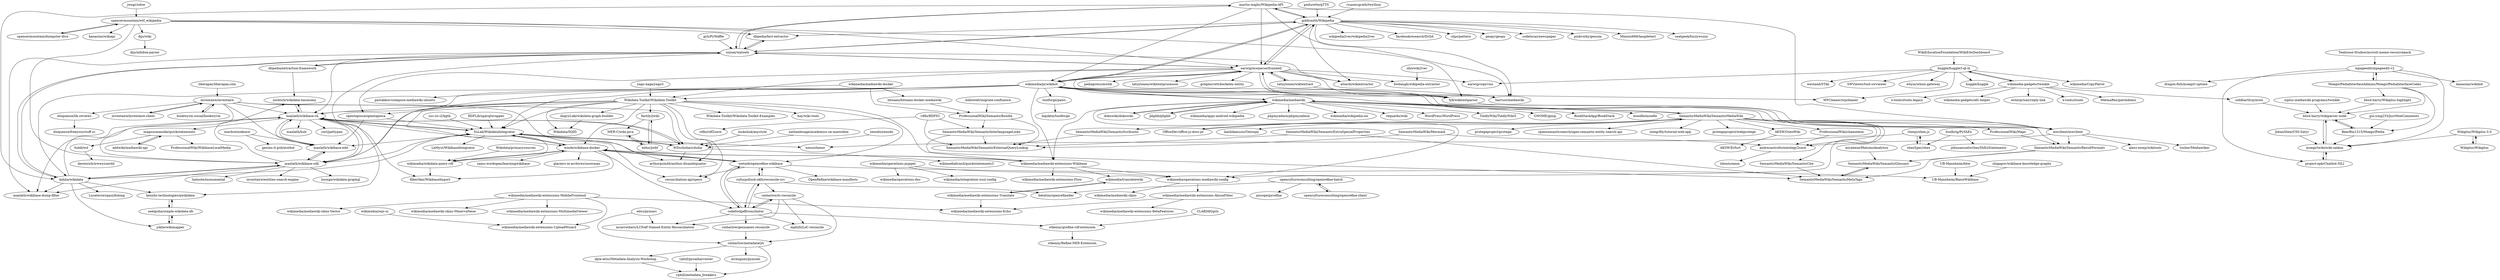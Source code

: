 digraph G {
"martin-majlis/Wikipedia-API" -> "goldsmith/Wikipedia"
"martin-majlis/Wikipedia-API" -> "siznax/wptools"
"martin-majlis/Wikipedia-API" -> "dahlia/wikidata"
"martin-majlis/Wikipedia-API" -> "barrust/mediawiki"
"martin-majlis/Wikipedia-API" -> "wikimedia/pywikibot"
"martin-majlis/Wikipedia-API" -> "earwig/mwparserfromhell"
"martin-majlis/Wikipedia-API" -> "mwclient/mwclient"
"pndurette/gTTS" -> "goldsmith/Wikipedia" ["e"=1]
"wikimedia/oojs-ui" -> "wikimedia/mediawiki-extensions-UploadWizard"
"wikimedia/pywikibot" -> "wikimedia/mediawiki-extensions-Wikibase"
"wikimedia/pywikibot" -> "earwig/mwparserfromhell"
"wikimedia/pywikibot" -> "SuLab/WikidataIntegrator"
"wikimedia/pywikibot" -> "wikimedia/operations-mediawiki-config"
"wikimedia/pywikibot" -> "mwclient/mwclient"
"wikimedia/pywikibot" -> "dahlia/wikidata"
"wikimedia/pywikibot" -> "goldsmith/Wikipedia"
"wikimedia/pywikibot" -> "wikimedia/mediawiki"
"wikimedia/pywikibot" -> "barrust/mediawiki"
"wikimedia/pywikibot" -> "toolforge/paws"
"wikimedia/pywikibot" -> "WPCleaner/wpcleaner"
"wikimedia/pywikibot" -> "Wikidata-Toolkit/Wikidata-Toolkit"
"wikimedia/pywikibot" -> "maxlath/wikibase-sdk"
"wikimedia/pywikibot" -> "5j9/wikitextparser"
"wikimedia/pywikibot" -> "maxlath/wikibase-cli"
"gyli/PyWaffle" -> "siznax/wptools" ["e"=1]
"goldsmith/Wikipedia" -> "martin-majlis/Wikipedia-API"
"goldsmith/Wikipedia" -> "attardi/wikiextractor" ["e"=1]
"goldsmith/Wikipedia" -> "siznax/wptools"
"goldsmith/Wikipedia" -> "wikimedia/pywikibot"
"goldsmith/Wikipedia" -> "barrust/mediawiki"
"goldsmith/Wikipedia" -> "wikipedia2vec/wikipedia2vec" ["e"=1]
"goldsmith/Wikipedia" -> "earwig/mwparserfromhell"
"goldsmith/Wikipedia" -> "facebookresearch/DrQA" ["e"=1]
"goldsmith/Wikipedia" -> "clips/pattern" ["e"=1]
"goldsmith/Wikipedia" -> "geopy/geopy" ["e"=1]
"goldsmith/Wikipedia" -> "codelucas/newspaper" ["e"=1]
"goldsmith/Wikipedia" -> "piskvorky/gensim" ["e"=1]
"goldsmith/Wikipedia" -> "Mimino666/langdetect" ["e"=1]
"goldsmith/Wikipedia" -> "seatgeek/fuzzywuzzy" ["e"=1]
"goldsmith/Wikipedia" -> "dbpedia/fact-extractor" ["e"=1]
"jcklie/wikimapper" -> "neelguha/simple-wikidata-db"
"Wikidata-Toolkit/Wikidata-Toolkit" -> "Wikidata-Toolkit/Wikidata-Toolkit-Examples"
"Wikidata-Toolkit/Wikidata-Toolkit" -> "SuLab/WikidataIntegrator"
"Wikidata-Toolkit/Wikidata-Toolkit" -> "hay/wiki-tools"
"Wikidata-Toolkit/Wikidata-Toolkit" -> "maxlath/wikibase-cli"
"Wikidata-Toolkit/Wikidata-Toolkit" -> "AngryLoki/wikidata-graph-builder"
"Wikidata-Toolkit/Wikidata-Toolkit" -> "wikimedia/wikidata-query-rdf"
"Wikidata-Toolkit/Wikidata-Toolkit" -> "wmde/wikibase-docker"
"Wikidata-Toolkit/Wikidata-Toolkit" -> "Wikidata/SQID"
"Wikidata-Toolkit/Wikidata-Toolkit" -> "wetneb/openrefine-wikibase"
"Wikidata-Toolkit/Wikidata-Toolkit" -> "reconciliation-api/specs"
"Wikidata-Toolkit/Wikidata-Toolkit" -> "arthurpsmith/author-disambiguator"
"Wikidata-Toolkit/Wikidata-Toolkit" -> "wikimedia/mediawiki-extensions-Wikibase"
"Wikidata-Toolkit/Wikidata-Toolkit" -> "opentapioca/opentapioca" ["e"=1]
"Wikidata-Toolkit/Wikidata-Toolkit" -> "fastily/jwiki"
"Wikidata-Toolkit/Wikidata-Toolkit" -> "maxlath/wikibase-sdk"
"yago-naga/yago3" -> "Wikidata-Toolkit/Wikidata-Toolkit" ["e"=1]
"SemanticMediaWiki/SemanticMediaWiki" -> "SemanticMediaWiki/SemanticResultFormats"
"SemanticMediaWiki/SemanticMediaWiki" -> "ProfessionalWiki/Maps"
"SemanticMediaWiki/SemanticMediaWiki" -> "SemanticMediaWiki/SemanticCite"
"SemanticMediaWiki/SemanticMediaWiki" -> "mwclient/mwclient"
"SemanticMediaWiki/SemanticMediaWiki" -> "OfficeDev/office-js-docs-pr" ["e"=1]
"SemanticMediaWiki/SemanticMediaWiki" -> "lambdamusic/Ontospy" ["e"=1]
"SemanticMediaWiki/SemanticMediaWiki" -> "ProfessionalWiki/chameleon" ["e"=1]
"SemanticMediaWiki/SemanticMediaWiki" -> "AKSW/OntoWiki"
"SemanticMediaWiki/SemanticMediaWiki" -> "protegeproject/protege" ["e"=1]
"SemanticMediaWiki/SemanticMediaWiki" -> "andrecastro0o/ontology2smw"
"SemanticMediaWiki/SemanticMediaWiki" -> "SemanticMediaWiki/SemanticScribunto"
"SemanticMediaWiki/SemanticMediaWiki" -> "opensemanticsearch/open-semantic-entity-search-api" ["e"=1]
"SemanticMediaWiki/SemanticMediaWiki" -> "integr8ly/tutorial-web-app"
"SemanticMediaWiki/SemanticMediaWiki" -> "wikimedia/mediawiki"
"SemanticMediaWiki/SemanticMediaWiki" -> "protegeproject/webprotege" ["e"=1]
"dijs/wiki" -> "dijs/infobox-parser"
"tatuylonen/wiktextract" -> "earwig/mwparserfromhell" ["e"=1]
"tatuylonen/wiktextract" -> "5j9/wikitextparser" ["e"=1]
"OfficeDev/office-js-docs-pr" -> "SemanticMediaWiki/SemanticMediaWiki" ["e"=1]
"ryanmcgrath/twython" -> "goldsmith/Wikipedia" ["e"=1]
"rufuspollock-okfn/reconcile-csv" -> "wetneb/openrefine-wikibase"
"rufuspollock-okfn/reconcile-csv" -> "codeforkjeff/conciliator"
"rufuspollock-okfn/reconcile-csv" -> "betatim/openrefineder"
"rufuspollock-okfn/reconcile-csv" -> "cmharlow/lc-reconcile"
"huggle/huggle3-qt-lx" -> "huggle/huggle"
"huggle/huggle3-qt-lx" -> "wikimedia-gadgets/twinkle"
"huggle/huggle3-qt-lx" -> "WPCleaner/wpcleaner"
"huggle/huggle3-qt-lx" -> "wikimedia/CopyPatrol"
"huggle/huggle3-qt-lx" -> "westand/STiki"
"huggle/huggle3-qt-lx" -> "SWViewer/tool-swviewer"
"huggle/huggle3-qt-lx" -> "earwig/copyvios"
"huggle/huggle3-qt-lx" -> "whym/whois-gateway"
"opentapioca/opentapioca" -> "maxlath/wikibase-edit" ["e"=1]
"opentapioca/opentapioca" -> "SuLab/WikidataIntegrator" ["e"=1]
"RDFLib/sparqlwrapper" -> "SuLab/WikidataIntegrator" ["e"=1]
"wikimedia-gadgets/twinkle" -> "wikimedia-gadgets/afc-helper"
"wikimedia-gadgets/twinkle" -> "x-tools/xtools-legacy"
"wikimedia-gadgets/twinkle" -> "huggle/huggle3-qt-lx"
"wikimedia-gadgets/twinkle" -> "siddharthvp/mwn"
"wikimedia-gadgets/twinkle" -> "enterprisey/reply-link"
"wikimedia-gadgets/twinkle" -> "x-tools/xtools" ["e"=1]
"wikimedia-gadgets/twinkle" -> "MatmaRex/patchdemo"
"addwiki/mediawiki-api" -> "magnusmanske/quickstatements"
"SemanticMediaWiki/Mermaid" -> "andrecastro0o/ontology2smw"
"SemanticMediaWiki/Mermaid" -> "SemanticMediaWiki/SemanticExternalQueryLookup"
"hsolbrig/PyShEx" -> "johnsamuelwrites/ShExStatements"
"hsolbrig/PyShEx" -> "shexSpec/shex"
"kensho-technologies/qwikidata" -> "neelguha/simple-wikidata-db"
"inventaire/inventaire-client" -> "inventaire/inventaire"
"miraheze/MatomoAnalytics" -> "SemanticMediaWiki/SemanticGlossary"
"wikimedia/mediawiki-extensions-MultimediaViewer" -> "wikimedia/mediawiki-extensions-UploadWizard"
"WikiEducationFoundation/WikiEduDashboard" -> "huggle/huggle3-qt-lx" ["e"=1]
"bookwyrm-social/bookwyrm" -> "inventaire/inventaire" ["e"=1]
"jwngr/sdow" -> "spencermountain/wtf_wikipedia" ["e"=1]
"spencermountain/dumpster-dive" -> "spencermountain/wtf_wikipedia"
"spencermountain/wtf_wikipedia" -> "spencermountain/dumpster-dive"
"spencermountain/wtf_wikipedia" -> "dijs/wiki"
"spencermountain/wtf_wikipedia" -> "maxlath/wikibase-sdk"
"spencermountain/wtf_wikipedia" -> "5j9/wikitextparser"
"spencermountain/wtf_wikipedia" -> "dbpedia/fact-extractor" ["e"=1]
"spencermountain/wtf_wikipedia" -> "kanasimi/wikiapi"
"spencermountain/wtf_wikipedia" -> "earwig/mwparserfromhell"
"usc-isi-i2/kgtk" -> "SuLab/WikidataIntegrator" ["e"=1]
"siddharthvp/mwn" -> "bhsd-harry/wikiparser-node"
"inukshuk/anystyle" -> "WDscholia/scholia" ["e"=1]
"AKSW/OntoWiki" -> "AKSW/Erfurt"
"Teahouse-Studios/mcwzh-meme-resourcepack" -> "inpageedit/inpageedit-v2" ["e"=1]
"fuddl/wd" -> "derenrich/wwwyzzerdd"
"rdfio/RDFIO" -> "SemanticMediaWiki/SemanticInterlanguageLinks"
"rdfio/RDFIO" -> "rdfio/rdf2smw"
"rdfio/RDFIO" -> "SemanticMediaWiki/SemanticExternalQueryLookup"
"magnusmanske/quickstatements" -> "fuddl/wd"
"magnusmanske/quickstatements" -> "addwiki/mediawiki-api"
"magnusmanske/quickstatements" -> "ProfessionalWiki/WikibaseLocalMedia"
"Wikiplus/Wikiplus" -> "Wikiplus/Wikiplus-3.0"
"inpageedit/inpageedit-v2" -> "MoegirlPediaInterfaceAdmins/MoegirlPediaInterfaceCodes"
"inpageedit/inpageedit-v2" -> "project-epb/Chatbot-SILI"
"inpageedit/inpageedit-v2" -> "kanasimi/wikibot"
"inpageedit/inpageedit-v2" -> "moegirlwiki/wiki-saikou"
"inpageedit/inpageedit-v2" -> "dragon-fish/moegirl-uptime"
"ProfessionalWiki/SemanticBundle" -> "SemanticMediaWiki/SemanticInterlanguageLinks"
"ProfessionalWiki/SemanticBundle" -> "SemanticMediaWiki/SemanticExternalQueryLookup"
"SemanticMediaWiki/SemanticInterlanguageLinks" -> "SemanticMediaWiki/SemanticMetaTags"
"SemanticMediaWiki/SemanticInterlanguageLinks" -> "SemanticMediaWiki/SemanticExternalQueryLookup"
"andrecastro0o/ontology2smw" -> "tibonto/aeon"
"siznax/wptools" -> "dahlia/wikidata"
"siznax/wptools" -> "dbpedia/extraction-framework" ["e"=1]
"siznax/wptools" -> "kensho-technologies/qwikidata"
"siznax/wptools" -> "goldsmith/Wikipedia"
"siznax/wptools" -> "dbpedia/fact-extractor" ["e"=1]
"siznax/wptools" -> "martin-majlis/Wikipedia-API"
"siznax/wptools" -> "maxlath/wikibase-cli"
"siznax/wptools" -> "earwig/mwparserfromhell"
"siznax/wptools" -> "maxlath/wikibase-dump-filter"
"siznax/wptools" -> "attardi/wikiextractor" ["e"=1]
"liberapay/liberapay.com" -> "inventaire/inventaire" ["e"=1]
"dbpedia/fact-extractor" -> "siznax/wptools" ["e"=1]
"5j9/wikitextparser" -> "earwig/mwparserfromhell"
"5j9/wikitextparser" -> "mwclient/mwclient"
"inventaire/inventaire" -> "inventaire/inventaire-client"
"inventaire/inventaire" -> "maxlath/wikibase-cli"
"inventaire/inventaire" -> "maxlath/wikibase-edit"
"inventaire/inventaire" -> "maxlath/wikibase-sdk"
"inventaire/inventaire" -> "WDscholia/scholia"
"inventaire/inventaire" -> "eloquence/lib.reviews"
"inventaire/inventaire" -> "bookwyrm-social/bookwyrm" ["e"=1]
"inventaire/inventaire" -> "arthurpsmith/author-disambiguator"
"idio/wiki2vec" -> "bwbaugh/wikipedia-extractor" ["e"=1]
"maxlath/wikibase-sdk" -> "maxlath/wikibase-edit"
"maxlath/wikibase-sdk" -> "maxlath/wikibase-cli"
"maxlath/wikibase-sdk" -> "nichtich/wikidata-taxonomy"
"maxlath/wikibase-sdk" -> "maxlath/wikibase-dump-filter"
"maxlath/wikibase-sdk" -> "lisongx/wikidata-graphql"
"maxlath/wikibase-sdk" -> "SuLab/WikidataIntegrator"
"maxlath/wikibase-sdk" -> "dahlia/wikidata"
"maxlath/wikibase-sdk" -> "hatnote/monumental"
"maxlath/wikibase-sdk" -> "inventaire/entities-search-engine"
"edsu/pymarc" -> "mcarruthers/LCNAF-Named-Entity-Reconciliation" ["e"=1]
"edsu/pymarc" -> "cmharlow/metadataQA" ["e"=1]
"MER-C/wiki-java" -> "eldur/jwbf"
"neelguha/simple-wikidata-db" -> "kensho-technologies/qwikidata"
"neelguha/simple-wikidata-db" -> "jcklie/wikimapper"
"Wikidata/primarysources" -> "wikimedia/wikidata-query-rdf" ["e"=1]
"hallowelt/migrate-confluence" -> "ProfessionalWiki/SemanticBundle"
"wikimedia/wikidata-query-rdf" -> "filbertkm/WikibaseImport"
"wikimedia/wikidata-query-rdf" -> "wmde/wikibase-docker"
"UB-Mannheim/bbw" -> "UB-Mannheim/RaiseWikibase"
"SemanticMediaWiki/SemanticExtraSpecialProperties" -> "SemanticMediaWiki/SemanticMetaTags"
"SemanticMediaWiki/SemanticExtraSpecialProperties" -> "SemanticMediaWiki/SemanticExternalQueryLookup"
"SemanticMediaWiki/SemanticGlossary" -> "SemanticMediaWiki/SemanticMetaTags"
"SemanticMediaWiki/SemanticMetaTags" -> "SemanticMediaWiki/SemanticGlossary"
"SemanticMediaWiki/SemanticCite" -> "SemanticMediaWiki/SemanticMetaTags"
"cmharlow/geonames-reconcile" -> "cmharlow/metadataQA"
"shigapov/wikibase-knowledge-graphs" -> "UB-Mannheim/RaiseWikibase"
"dokuwiki/dokuwiki" -> "wikimedia/mediawiki" ["e"=1]
"macbre/nodemw" -> "gesinn-it-pub/mwbot"
"macbre/nodemw" -> "maxlath/wikibase-edit"
"ProfessionalWiki/Maps" -> "SemanticMediaWiki/SemanticResultFormats"
"earwig/mwparserfromhell" -> "5j9/wikitextparser"
"earwig/mwparserfromhell" -> "wikimedia/pywikibot"
"earwig/mwparserfromhell" -> "mwclient/mwclient"
"earwig/mwparserfromhell" -> "pediapress/mwlib"
"earwig/mwparserfromhell" -> "attardi/wikiextractor" ["e"=1]
"earwig/mwparserfromhell" -> "siznax/wptools"
"earwig/mwparserfromhell" -> "bwbaugh/wikipedia-extractor"
"earwig/mwparserfromhell" -> "earwig/copyvios"
"earwig/mwparserfromhell" -> "barrust/mediawiki"
"earwig/mwparserfromhell" -> "tatuylonen/wiktextract" ["e"=1]
"earwig/mwparserfromhell" -> "tatuylonen/wikitextprocessor" ["e"=1]
"earwig/mwparserfromhell" -> "goldsmith/Wikipedia"
"earwig/mwparserfromhell" -> "Wikidata-Toolkit/Wikidata-Toolkit"
"earwig/mwparserfromhell" -> "opentapioca/opentapioca" ["e"=1]
"earwig/mwparserfromhell" -> "gregdurrett/berkeley-entity" ["e"=1]
"cmharlow/metadataQA" -> "mrmiguez/pymods"
"cmharlow/metadataQA" -> "vphill/metadata_breakers"
"cmharlow/metadataQA" -> "dpla-attic/Metadata-Analysis-Workshop"
"wikimedia/mediawiki-docker" -> "pastakhov/compose-mediawiki-ubuntu"
"wikimedia/mediawiki-docker" -> "ProfessionalWiki/SemanticBundle"
"wikimedia/mediawiki-docker" -> "bitnami/bitnami-docker-mediawiki"
"bhsd-harry/Wikiplus-highlight" -> "bhsd-harry/wikiparser-node"
"fastily/jwiki" -> "eldur/jwbf"
"fastily/jwiki" -> "MER-C/wiki-java"
"toolforge/paws" -> "legoktm/toolforge"
"CLARIAH/grlc" -> "stkenny/grefine-rdf-extension" ["e"=1]
"bhsd-harry/wikiparser-node" -> "moegirlwiki/wiki-saikou"
"bhsd-harry/wikiparser-node" -> "BearBin1215/MoegirlPedia"
"shexjs/shex.js" -> "shexSpec/shex"
"shexjs/shex.js" -> "weso/shexer"
"eldur/jwbf" -> "fastily/jwiki"
"eldur/jwbf" -> "MER-C/wiki-java"
"SemanticMediaWiki/SemanticResultFormats" -> "SemanticMediaWiki/SemanticGlossary"
"SemanticMediaWiki/SemanticResultFormats" -> "SemanticMediaWiki/SemanticMetaTags"
"cmharlow/lc-reconcile" -> "cmharlow/metadataQA"
"cmharlow/lc-reconcile" -> "mphilli/LoC-reconcile"
"cmharlow/lc-reconcile" -> "codeforkjeff/conciliator"
"cmharlow/lc-reconcile" -> "mcarruthers/LCNAF-Named-Entity-Reconciliation"
"moegirlwiki/wiki-saikou" -> "bhsd-harry/wikiparser-node"
"moegirlwiki/wiki-saikou" -> "project-epb/Chatbot-SILI"
"Wikiplus/Wikiplus-3.0" -> "Wikiplus/Wikiplus"
"Wikiplus/Wikiplus-3.0" -> "moegirlwiki/wiki-saikou"
"phpbb/phpbb" -> "wikimedia/mediawiki" ["e"=1]
"AngryLoki/wikidata-graph-builder" -> "Wikidata/SQID"
"nathanlesage/academics-on-mastodon" -> "WDscholia/scholia" ["e"=1]
"eloquence/lib.reviews" -> "eloquence/freeyourstuff.cc"
"maxlath/wikibase-cli" -> "nichtich/wikidata-taxonomy"
"maxlath/wikibase-cli" -> "maxlath/wikibase-edit"
"maxlath/wikibase-cli" -> "maxlath/wikibase-sdk"
"maxlath/wikibase-cli" -> "magnusmanske/quickstatements"
"maxlath/wikibase-cli" -> "maxlath/wikibase-dump-filter"
"maxlath/wikibase-cli" -> "maxlath/hub"
"maxlath/wikibase-cli" -> "SuLab/WikidataIntegrator"
"maxlath/wikibase-cli" -> "WDscholia/scholia"
"maxlath/wikibase-cli" -> "yarl/pattypan"
"maxlath/wikibase-cli" -> "wmde/wikibase-docker"
"maxlath/wikibase-cli" -> "filbertkm/WikibaseImport"
"project-epb/Chatbot-SILI" -> "moegirlwiki/wiki-saikou"
"MoegirlPediaInterfaceAdmins/MoegirlPediaInterfaceCodes" -> "inpageedit/inpageedit-v2"
"MoegirlPediaInterfaceAdmins/MoegirlPediaInterfaceCodes" -> "BearBin1215/MoegirlPedia"
"MoegirlPediaInterfaceAdmins/MoegirlPediaInterfaceCodes" -> "bhsd-harry/wikiparser-node"
"MoegirlPediaInterfaceAdmins/MoegirlPediaInterfaceCodes" -> "bhsd-harry/Wikiplus-highlight"
"vphill/pyoaiharvester" -> "vphill/metadata_breakers"
"BearBin1215/MoegirlPedia" -> "moegirlwiki/wiki-saikou"
"BearBin1215/MoegirlPedia" -> "bhsd-harry/wikiparser-node"
"gui-ying233/JustMoeComments" -> "BearBin1215/MoegirlPedia"
"shexSpec/shex" -> "shexjs/shex.js"
"wikimedia/mediawiki" -> "dokuwiki/dokuwiki" ["e"=1]
"wikimedia/mediawiki" -> "wikimedia/apps-android-wikipedia" ["e"=1]
"wikimedia/mediawiki" -> "wikimedia/pywikibot"
"wikimedia/mediawiki" -> "SemanticMediaWiki/SemanticMediaWiki"
"wikimedia/mediawiki" -> "phpmyadmin/phpmyadmin" ["e"=1]
"wikimedia/mediawiki" -> "wikimedia/wikipedia-ios" ["e"=1]
"wikimedia/mediawiki" -> "requarks/wiki" ["e"=1]
"wikimedia/mediawiki" -> "phpbb/phpbb" ["e"=1]
"wikimedia/mediawiki" -> "WordPress/WordPress" ["e"=1]
"wikimedia/mediawiki" -> "TiddlyWiki/TiddlyWiki5" ["e"=1]
"wikimedia/mediawiki" -> "wikimedia/mediawiki-extensions-Wikibase"
"wikimedia/mediawiki" -> "GNOME/gimp" ["e"=1]
"wikimedia/mediawiki" -> "wikimedia/operations-mediawiki-config"
"wikimedia/mediawiki" -> "BookStackApp/BookStack" ["e"=1]
"wikimedia/mediawiki" -> "moodle/moodle" ["e"=1]
"mwclient/mwclient" -> "andrecastro0o/ontology2smw"
"mwclient/mwclient" -> "alexz-enwp/wikitools"
"mwclient/mwclient" -> "SemanticMediaWiki/SemanticResultFormats"
"mwclient/mwclient" -> "tosher/Mediawiker"
"nichtich/wikidata-taxonomy" -> "maxlath/wikibase-cli"
"wikimedia/mediawiki-extensions-Wikibase" -> "wmde/wikibase-docker"
"wikimedia/mediawiki-extensions-Wikibase" -> "wikimedia/mediawiki-extensions-Flow"
"wikimedia/mediawiki-extensions-Wikibase" -> "wikimedia/translatewiki"
"wikimedia/mediawiki-extensions-Wikibase" -> "wikimedia/operations-mediawiki-config"
"ProfessionalWiki/chameleon" -> "andrecastro0o/ontology2smw" ["e"=1]
"wikimedia/mediawiki-extensions-MobileFrontend" -> "wikimedia/mediawiki-extensions-Echo"
"wikimedia/mediawiki-extensions-MobileFrontend" -> "wikimedia/mediawiki-extensions-MultimediaViewer"
"wikimedia/mediawiki-extensions-MobileFrontend" -> "wikimedia/mediawiki-skins-Vector"
"wikimedia/mediawiki-extensions-MobileFrontend" -> "wikimedia/mediawiki-extensions-UploadWizard"
"wikimedia/mediawiki-extensions-MobileFrontend" -> "wikimedia/mediawiki-skins-MinervaNeue"
"bitnami/bitnami-docker-mediawiki" -> "ProfessionalWiki/SemanticBundle"
"wikimedia/mediawiki-extensions-Translate" -> "wikimedia/translatewiki"
"wikimedia/mediawiki-extensions-Translate" -> "wikimedia/mediawiki-extensions-Echo"
"wikimedia/mediawiki-extensions-AbuseFilter" -> "wikimedia/mediawiki-extensions-Echo"
"wikimedia/mediawiki-extensions-AbuseFilter" -> "wikimedia/mediawiki-extensions-BetaFeatures"
"SemanticMediaWiki/SemanticScribunto" -> "SemanticMediaWiki/SemanticExternalQueryLookup"
"SuLab/WikidataIntegrator" -> "wmde/wikibase-docker"
"SuLab/WikidataIntegrator" -> "wetneb/openrefine-wikibase"
"SuLab/WikidataIntegrator" -> "LeMyst/WikibaseIntegrator"
"SuLab/WikidataIntegrator" -> "reconciliation-api/specs"
"SuLab/WikidataIntegrator" -> "maxlath/wikibase-cli"
"SuLab/WikidataIntegrator" -> "weso/shexer"
"SuLab/WikidataIntegrator" -> "maxlath/wikibase-edit"
"SuLab/WikidataIntegrator" -> "WDscholia/scholia"
"codeforkjeff/conciliator" -> "cmharlow/lc-reconcile"
"codeforkjeff/conciliator" -> "cmharlow/geonames-reconcile"
"codeforkjeff/conciliator" -> "rufuspollock-okfn/reconcile-csv"
"codeforkjeff/conciliator" -> "wetneb/openrefine-wikibase"
"codeforkjeff/conciliator" -> "mcarruthers/LCNAF-Named-Entity-Reconciliation"
"codeforkjeff/conciliator" -> "mphilli/LoC-reconcile"
"codeforkjeff/conciliator" -> "stkenny/grefine-rdf-extension"
"WDscholia/scholia" -> "maxlath/wikibase-cli"
"WDscholia/scholia" -> "wikimediabrasil/quickstatements3"
"WDscholia/scholia" -> "SuLab/WikidataIntegrator"
"WDscholia/scholia" -> "arthurpsmith/author-disambiguator"
"JohanShen/CSS-Satyr" -> "moegirlwiki/wiki-saikou"
"zenodo/zenodo" -> "WDscholia/scholia" ["e"=1]
"wikimedia/operations-puppet" -> "wikimedia/operations-dns"
"wikimedia/operations-puppet" -> "wikimedia/operations-mediawiki-config"
"wikimedia/operations-puppet" -> "wikimedia/integration-zuul-config"
"opencultureconsulting/openrefine-client" -> "opencultureconsulting/openrefine-batch"
"dbpedia/extraction-framework" -> "siznax/wptools" ["e"=1]
"dbpedia/extraction-framework" -> "nichtich/wikidata-taxonomy" ["e"=1]
"wetneb/openrefine-wikibase" -> "reconciliation-api/specs"
"wetneb/openrefine-wikibase" -> "rufuspollock-okfn/reconcile-csv"
"wetneb/openrefine-wikibase" -> "OpenRefine/wikibase-manifests"
"wetneb/openrefine-wikibase" -> "codeforkjeff/conciliator"
"wetneb/openrefine-wikibase" -> "UB-Mannheim/RaiseWikibase"
"wetneb/openrefine-wikibase" -> "wmde/wikibase-docker"
"maxlath/wikibase-edit" -> "maxlath/wikibase-sdk"
"maxlath/wikibase-edit" -> "maxlath/wikibase-cli"
"wikimedia/operations-mediawiki-config" -> "wikimedia/mediawiki-extensions-AbuseFilter"
"wikimedia/operations-mediawiki-config" -> "wikimedia/mediawiki-skins"
"dahlia/wikidata" -> "maxlath/wikibase-dump-filter"
"dahlia/wikidata" -> "SuLab/WikidataIntegrator"
"dahlia/wikidata" -> "kensho-technologies/qwikidata"
"dahlia/wikidata" -> "jcklie/wikimapper"
"dahlia/wikidata" -> "maxlath/wikibase-sdk"
"dahlia/wikidata" -> "maxlath/wikibase-cli"
"dahlia/wikidata" -> "siznax/wptools"
"dahlia/wikidata" -> "Lucaterre/spacyfishing" ["e"=1]
"dpla-attic/Metadata-Analysis-Workshop" -> "vphill/metadata_breakers"
"opencultureconsulting/openrefine-batch" -> "jezcope/pyrefine"
"opencultureconsulting/openrefine-batch" -> "opencultureconsulting/openrefine-client"
"opencultureconsulting/openrefine-batch" -> "betatim/openrefineder"
"xiplus-mediawiki-programs/twinkle" -> "bhsd-harry/wikiparser-node"
"wikimedia/translatewiki" -> "wikimedia/mediawiki-extensions-Translate"
"wmde/wikibase-docker" -> "wetneb/openrefine-wikibase"
"wmde/wikibase-docker" -> "wikimedia/mediawiki-extensions-Wikibase"
"wmde/wikibase-docker" -> "SuLab/WikidataIntegrator"
"wmde/wikibase-docker" -> "wikimedia/wikidata-query-rdf"
"wmde/wikibase-docker" -> "samu-workopen/learningwikibase"
"wmde/wikibase-docker" -> "codeforkjeff/conciliator"
"wmde/wikibase-docker" -> "glaciers-in-archives/snowman" ["e"=1]
"wmde/wikibase-docker" -> "filbertkm/WikibaseImport"
"stkenny/grefine-rdf-extension" -> "stkenny/Refine-NER-Extension"
"martin-majlis/Wikipedia-API" ["l"="-1.115,-42.178"]
"goldsmith/Wikipedia" ["l"="-1.128,-42.16"]
"siznax/wptools" ["l"="-1.088,-42.181"]
"dahlia/wikidata" ["l"="-1.074,-42.2"]
"barrust/mediawiki" ["l"="-1.115,-42.143"]
"wikimedia/pywikibot" ["l"="-1.088,-42.153"]
"earwig/mwparserfromhell" ["l"="-1.084,-42.135"]
"mwclient/mwclient" ["l"="-1.175,-42.152"]
"pndurette/gTTS" ["l"="37.02,2.468", "c"=117]
"wikimedia/oojs-ui" ["l"="-1.199,-41.941"]
"wikimedia/mediawiki-extensions-UploadWizard" ["l"="-1.182,-41.958"]
"wikimedia/mediawiki-extensions-Wikibase" ["l"="-1.056,-42.131"]
"SuLab/WikidataIntegrator" ["l"="-1.005,-42.193"]
"wikimedia/operations-mediawiki-config" ["l"="-1.124,-42.094"]
"wikimedia/mediawiki" ["l"="-1.165,-42.114"]
"toolforge/paws" ["l"="-1.141,-42.192"]
"WPCleaner/wpcleaner" ["l"="-1.022,-42.09"]
"Wikidata-Toolkit/Wikidata-Toolkit" ["l"="-1,-42.156"]
"maxlath/wikibase-sdk" ["l"="-1.036,-42.189"]
"5j9/wikitextparser" ["l"="-1.11,-42.12"]
"maxlath/wikibase-cli" ["l"="-1.026,-42.205"]
"gyli/PyWaffle" ["l"="22.183,14.688", "c"=267]
"attardi/wikiextractor" ["l"="53.009,25.629", "c"=172]
"wikipedia2vec/wikipedia2vec" ["l"="-0.43,-42.162", "c"=934]
"facebookresearch/DrQA" ["l"="54.617,26.505", "c"=587]
"clips/pattern" ["l"="52.89,25.99", "c"=172]
"geopy/geopy" ["l"="41.483,24.064", "c"=76]
"codelucas/newspaper" ["l"="46.098,23.942", "c"=588]
"piskvorky/gensim" ["l"="52.949,25.849", "c"=172]
"Mimino666/langdetect" ["l"="53.685,24.691", "c"=492]
"seatgeek/fuzzywuzzy" ["l"="52.666,25.949", "c"=172]
"dbpedia/fact-extractor" ["l"="-0.468,-41.991", "c"=934]
"jcklie/wikimapper" ["l"="-1.102,-42.242"]
"neelguha/simple-wikidata-db" ["l"="-1.127,-42.242"]
"Wikidata-Toolkit/Wikidata-Toolkit-Examples" ["l"="-0.999,-42.133"]
"hay/wiki-tools" ["l"="-0.954,-42.146"]
"AngryLoki/wikidata-graph-builder" ["l"="-0.971,-42.118"]
"wikimedia/wikidata-query-rdf" ["l"="-0.998,-42.174"]
"wmde/wikibase-docker" ["l"="-0.979,-42.171"]
"Wikidata/SQID" ["l"="-0.975,-42.135"]
"wetneb/openrefine-wikibase" ["l"="-0.932,-42.176"]
"reconciliation-api/specs" ["l"="-0.965,-42.179"]
"arthurpsmith/author-disambiguator" ["l"="-0.982,-42.203"]
"opentapioca/opentapioca" ["l"="-0.351,-42.117", "c"=934]
"fastily/jwiki" ["l"="-0.932,-42.119"]
"yago-naga/yago3" ["l"="-0.434,-41.958", "c"=934]
"SemanticMediaWiki/SemanticMediaWiki" ["l"="-1.233,-42.125"]
"SemanticMediaWiki/SemanticResultFormats" ["l"="-1.244,-42.155"]
"ProfessionalWiki/Maps" ["l"="-1.258,-42.145"]
"SemanticMediaWiki/SemanticCite" ["l"="-1.273,-42.137"]
"OfficeDev/office-js-docs-pr" ["l"="-45.274,8.956", "c"=309]
"lambdamusic/Ontospy" ["l"="-1.715,-42.054", "c"=456]
"ProfessionalWiki/chameleon" ["l"="3.753,-36.536", "c"=1]
"AKSW/OntoWiki" ["l"="-1.278,-42.097"]
"protegeproject/protege" ["l"="-1.833,-42.095", "c"=456]
"andrecastro0o/ontology2smw" ["l"="-1.237,-42.143"]
"SemanticMediaWiki/SemanticScribunto" ["l"="-1.288,-42.128"]
"opensemanticsearch/open-semantic-entity-search-api" ["l"="-1.651,-41.965", "c"=456]
"integr8ly/tutorial-web-app" ["l"="-1.248,-42.104"]
"protegeproject/webprotege" ["l"="-1.78,-42.078", "c"=456]
"dijs/wiki" ["l"="-1.056,-42.035"]
"dijs/infobox-parser" ["l"="-1.056,-42.01"]
"tatuylonen/wiktextract" ["l"="52.147,25.533", "c"=172]
"ryanmcgrath/twython" ["l"="39.07,34.016", "c"=988]
"rufuspollock-okfn/reconcile-csv" ["l"="-0.883,-42.179"]
"codeforkjeff/conciliator" ["l"="-0.894,-42.193"]
"betatim/openrefineder" ["l"="-0.82,-42.172"]
"cmharlow/lc-reconcile" ["l"="-0.867,-42.203"]
"huggle/huggle3-qt-lx" ["l"="-0.976,-42.031"]
"huggle/huggle" ["l"="-0.976,-42.011"]
"wikimedia-gadgets/twinkle" ["l"="-0.947,-41.99"]
"wikimedia/CopyPatrol" ["l"="-0.955,-42.038"]
"westand/STiki" ["l"="-0.992,-42.016"]
"SWViewer/tool-swviewer" ["l"="-0.961,-42.016"]
"earwig/copyvios" ["l"="-1.02,-42.076"]
"whym/whois-gateway" ["l"="-0.947,-42.026"]
"maxlath/wikibase-edit" ["l"="-0.998,-42.211"]
"RDFLib/sparqlwrapper" ["l"="-1.811,-42.048", "c"=456]
"wikimedia-gadgets/afc-helper" ["l"="-0.944,-41.968"]
"x-tools/xtools-legacy" ["l"="-0.918,-41.989"]
"siddharthvp/mwn" ["l"="-0.914,-41.947"]
"enterprisey/reply-link" ["l"="-0.93,-41.978"]
"x-tools/xtools" ["l"="1.588,-27.671", "c"=12]
"MatmaRex/patchdemo" ["l"="-0.964,-41.975"]
"addwiki/mediawiki-api" ["l"="-1.029,-42.285"]
"magnusmanske/quickstatements" ["l"="-1.022,-42.269"]
"SemanticMediaWiki/Mermaid" ["l"="-1.291,-42.144"]
"SemanticMediaWiki/SemanticExternalQueryLookup" ["l"="-1.325,-42.143"]
"hsolbrig/PyShEx" ["l"="-1.077,-42.335"]
"johnsamuelwrites/ShExStatements" ["l"="-1.081,-42.35"]
"shexSpec/shex" ["l"="-1.068,-42.314"]
"kensho-technologies/qwikidata" ["l"="-1.111,-42.22"]
"inventaire/inventaire-client" ["l"="-0.973,-42.256"]
"inventaire/inventaire" ["l"="-0.983,-42.236"]
"miraheze/MatomoAnalytics" ["l"="-1.291,-42.179"]
"SemanticMediaWiki/SemanticGlossary" ["l"="-1.275,-42.166"]
"wikimedia/mediawiki-extensions-MultimediaViewer" ["l"="-1.179,-41.972"]
"WikiEducationFoundation/WikiEduDashboard" ["l"="8.283,-10.598", "c"=14]
"bookwyrm-social/bookwyrm" ["l"="-48.551,1.016", "c"=475]
"jwngr/sdow" ["l"="-12.545,-5.94", "c"=86]
"spencermountain/wtf_wikipedia" ["l"="-1.06,-42.091"]
"spencermountain/dumpster-dive" ["l"="-1.064,-42.063"]
"kanasimi/wikiapi" ["l"="-1.036,-42.067"]
"usc-isi-i2/kgtk" ["l"="-1.728,-42.038", "c"=456]
"bhsd-harry/wikiparser-node" ["l"="-0.884,-41.908"]
"inukshuk/anystyle" ["l"="-34.133,16.996", "c"=652]
"WDscholia/scholia" ["l"="-1.003,-42.222"]
"AKSW/Erfurt" ["l"="-1.301,-42.084"]
"Teahouse-Studios/mcwzh-meme-resourcepack" ["l"="-36.668,-12.705", "c"=483]
"inpageedit/inpageedit-v2" ["l"="-0.844,-41.888"]
"fuddl/wd" ["l"="-1.015,-42.3"]
"derenrich/wwwyzzerdd" ["l"="-1.01,-42.32"]
"rdfio/RDFIO" ["l"="-1.348,-42.138"]
"SemanticMediaWiki/SemanticInterlanguageLinks" ["l"="-1.335,-42.153"]
"rdfio/rdf2smw" ["l"="-1.365,-42.126"]
"ProfessionalWiki/WikibaseLocalMedia" ["l"="-1.008,-42.283"]
"Wikiplus/Wikiplus" ["l"="-0.862,-41.843"]
"Wikiplus/Wikiplus-3.0" ["l"="-0.864,-41.859"]
"MoegirlPediaInterfaceAdmins/MoegirlPediaInterfaceCodes" ["l"="-0.862,-41.899"]
"project-epb/Chatbot-SILI" ["l"="-0.857,-41.877"]
"kanasimi/wikibot" ["l"="-0.822,-41.875"]
"moegirlwiki/wiki-saikou" ["l"="-0.871,-41.886"]
"dragon-fish/moegirl-uptime" ["l"="-0.822,-41.892"]
"ProfessionalWiki/SemanticBundle" ["l"="-1.37,-42.154"]
"SemanticMediaWiki/SemanticMetaTags" ["l"="-1.29,-42.156"]
"tibonto/aeon" ["l"="-1.258,-42.13"]
"dbpedia/extraction-framework" ["l"="-0.482,-41.966", "c"=934]
"maxlath/wikibase-dump-filter" ["l"="-1.056,-42.194"]
"liberapay/liberapay.com" ["l"="-48.658,0.999", "c"=475]
"eloquence/lib.reviews" ["l"="-0.954,-42.284"]
"idio/wiki2vec" ["l"="-0.445,-42.003", "c"=934]
"bwbaugh/wikipedia-extractor" ["l"="-1.034,-42.115"]
"nichtich/wikidata-taxonomy" ["l"="-1.043,-42.217"]
"lisongx/wikidata-graphql" ["l"="-1.064,-42.219"]
"hatnote/monumental" ["l"="-1.029,-42.219"]
"inventaire/entities-search-engine" ["l"="-1.033,-42.168"]
"edsu/pymarc" ["l"="39.408,34.848", "c"=1341]
"mcarruthers/LCNAF-Named-Entity-Reconciliation" ["l"="-0.864,-42.19"]
"cmharlow/metadataQA" ["l"="-0.829,-42.23"]
"MER-C/wiki-java" ["l"="-0.903,-42.097"]
"eldur/jwbf" ["l"="-0.91,-42.111"]
"Wikidata/primarysources" ["l"="-0.509,-41.863", "c"=934]
"hallowelt/migrate-confluence" ["l"="-1.389,-42.142"]
"filbertkm/WikibaseImport" ["l"="-0.988,-42.189"]
"UB-Mannheim/bbw" ["l"="-0.854,-42.132"]
"UB-Mannheim/RaiseWikibase" ["l"="-0.879,-42.152"]
"SemanticMediaWiki/SemanticExtraSpecialProperties" ["l"="-1.315,-42.156"]
"cmharlow/geonames-reconcile" ["l"="-0.857,-42.218"]
"shigapov/wikibase-knowledge-graphs" ["l"="-0.844,-42.149"]
"dokuwiki/dokuwiki" ["l"="49.008,24.32", "c"=125]
"macbre/nodemw" ["l"="-0.939,-42.243"]
"gesinn-it-pub/mwbot" ["l"="-0.913,-42.26"]
"pediapress/mwlib" ["l"="-1.091,-42.105"]
"tatuylonen/wikitextprocessor" ["l"="52.103,25.5", "c"=172]
"gregdurrett/berkeley-entity" ["l"="-0.424,-42.024", "c"=934]
"mrmiguez/pymods" ["l"="-0.803,-42.23"]
"vphill/metadata_breakers" ["l"="-0.801,-42.247"]
"dpla-attic/Metadata-Analysis-Workshop" ["l"="-0.819,-42.248"]
"wikimedia/mediawiki-docker" ["l"="-1.414,-42.16"]
"pastakhov/compose-mediawiki-ubuntu" ["l"="-1.444,-42.164"]
"bitnami/bitnami-docker-mediawiki" ["l"="-1.39,-42.169"]
"bhsd-harry/Wikiplus-highlight" ["l"="-0.866,-41.914"]
"legoktm/toolforge" ["l"="-1.163,-42.208"]
"CLARIAH/grlc" ["l"="-1.729,-42", "c"=456]
"stkenny/grefine-rdf-extension" ["l"="-0.842,-42.195"]
"BearBin1215/MoegirlPedia" ["l"="-0.883,-41.895"]
"shexjs/shex.js" ["l"="-1.06,-42.293"]
"weso/shexer" ["l"="-1.037,-42.253"]
"mphilli/LoC-reconcile" ["l"="-0.884,-42.211"]
"phpbb/phpbb" ["l"="46.999,19.508", "c"=52]
"nathanlesage/academics-on-mastodon" ["l"="-48.441,0.956", "c"=475]
"eloquence/freeyourstuff.cc" ["l"="-0.938,-42.309"]
"maxlath/hub" ["l"="-1.049,-42.236"]
"yarl/pattypan" ["l"="-1.027,-42.238"]
"vphill/pyoaiharvester" ["l"="-0.778,-42.258"]
"gui-ying233/JustMoeComments" ["l"="-0.901,-41.886"]
"wikimedia/apps-android-wikipedia" ["l"="-52.655,9.153", "c"=19]
"phpmyadmin/phpmyadmin" ["l"="-14.573,26.078", "c"=111]
"wikimedia/wikipedia-ios" ["l"="44.687,-22.346", "c"=6]
"requarks/wiki" ["l"="15.517,-10.628", "c"=198]
"WordPress/WordPress" ["l"="12.108,-35.221", "c"=27]
"TiddlyWiki/TiddlyWiki5" ["l"="-34.948,14.739", "c"=664]
"GNOME/gimp" ["l"="-32.84,-29.203", "c"=1012]
"BookStackApp/BookStack" ["l"="12.607,-8.769", "c"=18]
"moodle/moodle" ["l"="45.964,18.027", "c"=1976]
"alexz-enwp/wikitools" ["l"="-1.207,-42.163"]
"tosher/Mediawiker" ["l"="-1.206,-42.182"]
"wikimedia/mediawiki-extensions-Flow" ["l"="-1.056,-42.114"]
"wikimedia/translatewiki" ["l"="-1.093,-42.076"]
"wikimedia/mediawiki-extensions-MobileFrontend" ["l"="-1.156,-41.977"]
"wikimedia/mediawiki-extensions-Echo" ["l"="-1.134,-42.021"]
"wikimedia/mediawiki-skins-Vector" ["l"="-1.142,-41.957"]
"wikimedia/mediawiki-skins-MinervaNeue" ["l"="-1.163,-41.958"]
"wikimedia/mediawiki-extensions-Translate" ["l"="-1.108,-42.05"]
"wikimedia/mediawiki-extensions-AbuseFilter" ["l"="-1.132,-42.051"]
"wikimedia/mediawiki-extensions-BetaFeatures" ["l"="-1.139,-42.036"]
"LeMyst/WikibaseIntegrator" ["l"="-0.958,-42.207"]
"wikimediabrasil/quickstatements3" ["l"="-1.005,-42.247"]
"JohanShen/CSS-Satyr" ["l"="-0.886,-41.871"]
"zenodo/zenodo" ["l"="39.236,34.712", "c"=1341]
"wikimedia/operations-puppet" ["l"="-1.173,-42.053"]
"wikimedia/operations-dns" ["l"="-1.2,-42.043"]
"wikimedia/integration-zuul-config" ["l"="-1.185,-42.031"]
"opencultureconsulting/openrefine-client" ["l"="-0.747,-42.173"]
"opencultureconsulting/openrefine-batch" ["l"="-0.771,-42.168"]
"OpenRefine/wikibase-manifests" ["l"="-0.91,-42.167"]
"wikimedia/mediawiki-skins" ["l"="-1.134,-42.075"]
"Lucaterre/spacyfishing" ["l"="-0.315,-42.112", "c"=934]
"jezcope/pyrefine" ["l"="-0.751,-42.153"]
"xiplus-mediawiki-programs/twinkle" ["l"="-0.904,-41.908"]
"samu-workopen/learningwikibase" ["l"="-0.951,-42.165"]
"glaciers-in-archives/snowman" ["l"="-1.767,-41.945", "c"=456]
"stkenny/Refine-NER-Extension" ["l"="-0.813,-42.198"]
}